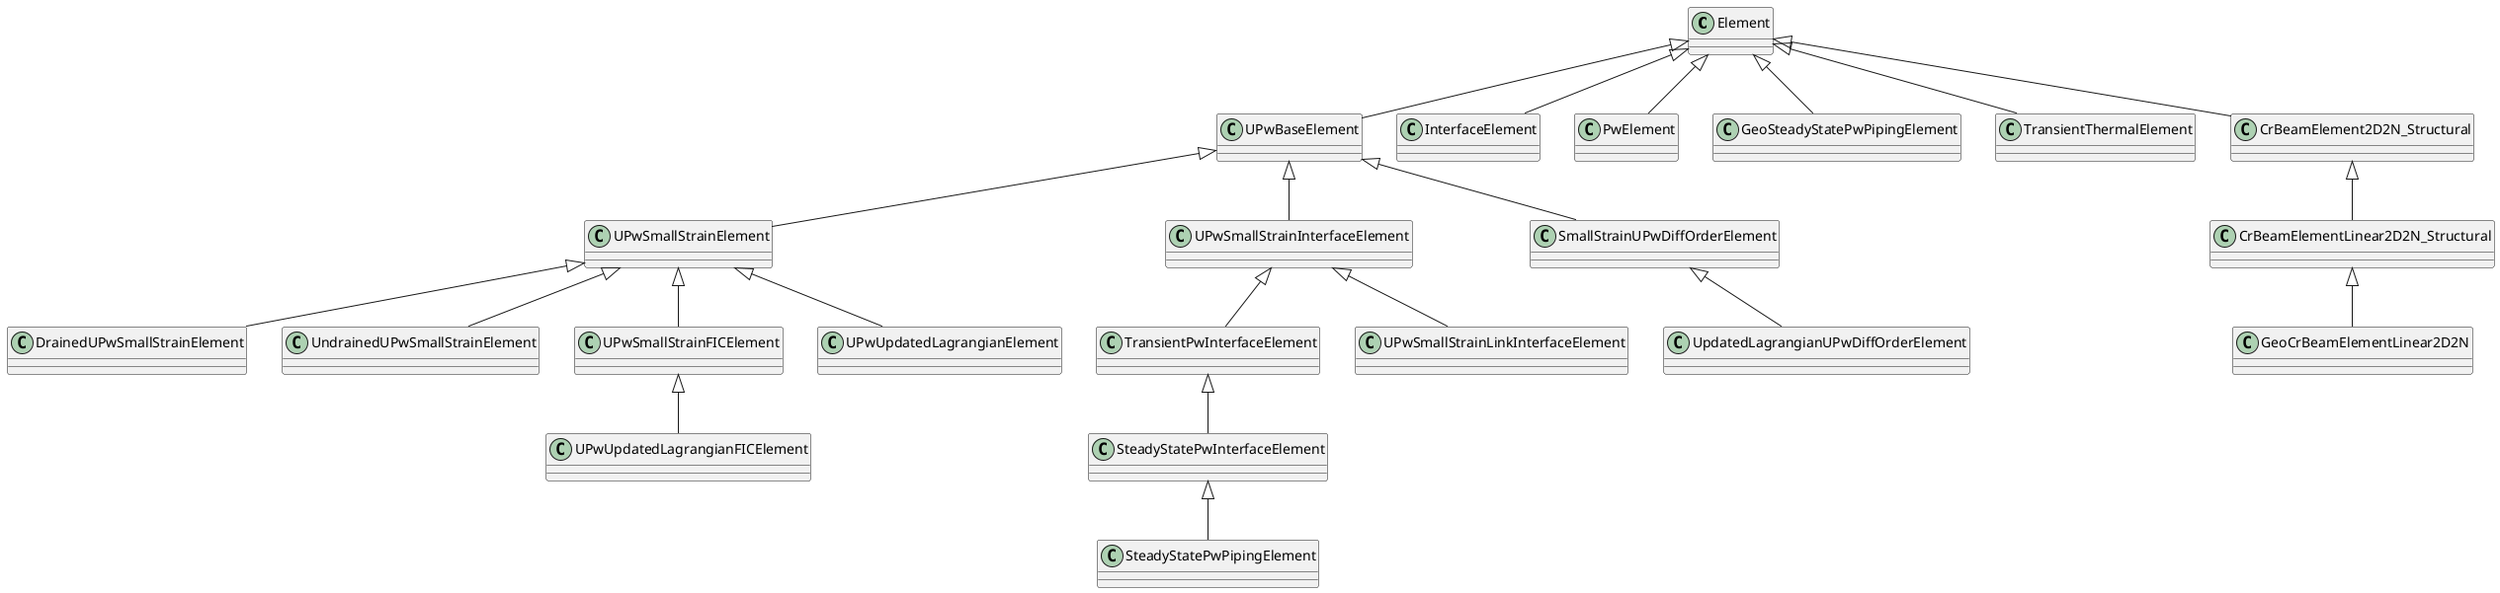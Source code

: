 @startuml
'https://plantuml.com/class-diagram

class Element

'UPW
class UPwBaseElement

class UPwSmallStrainElement
class DrainedUPwSmallStrainElement
class UndrainedUPwSmallStrainElement
class UPwSmallStrainFICElement
class UPwUpdatedLagrangianFICElement
class UPwUpdatedLagrangianElement

class UPwSmallStrainInterfaceElement
class TransientPwInterfaceElement
class SteadyStatePwInterfaceElement
class SteadyStatePwPipingElement
class UPwSmallStrainLinkInterfaceElement

Element <|-- UPwBaseElement
UPwBaseElement <|-- UPwSmallStrainElement

UPwSmallStrainElement <|-- DrainedUPwSmallStrainElement
UPwSmallStrainElement <|-- UndrainedUPwSmallStrainElement
UPwSmallStrainElement <|-- UPwSmallStrainFICElement
UPwSmallStrainFICElement <|-- UPwUpdatedLagrangianFICElement
UPwSmallStrainElement <|-- UPwUpdatedLagrangianElement

'
'
'Diff Order
class SmallStrainUPwDiffOrderElement
class UpdatedLagrangianUPwDiffOrderElement

UPwBaseElement <|-- SmallStrainUPwDiffOrderElement
SmallStrainUPwDiffOrderElement <|-- UpdatedLagrangianUPwDiffOrderElement

UPwBaseElement <|-- UPwSmallStrainInterfaceElement
UPwSmallStrainInterfaceElement <|-- TransientPwInterfaceElement
TransientPwInterfaceElement <|-- SteadyStatePwInterfaceElement
SteadyStatePwInterfaceElement <|-- SteadyStatePwPipingElement
UPwSmallStrainInterfaceElement <|-- UPwSmallStrainLinkInterfaceElement

class InterfaceElement
Element <|-- InterfaceElement

'Pw Elements
class PwElement
class GeoSteadyStatePwPipingElement

Element <|-- PwElement
Element <|-- GeoSteadyStatePwPipingElement

''Thermal
class TransientThermalElement
Element <|-- TransientThermalElement
'
'
'Structural
class CrBeamElement2D2N_Structural
class CrBeamElementLinear2D2N_Structural
class GeoCrBeamElementLinear2D2N

Element <|-- CrBeamElement2D2N_Structural
CrBeamElement2D2N_Structural <|-- CrBeamElementLinear2D2N_Structural
CrBeamElementLinear2D2N_Structural <|-- GeoCrBeamElementLinear2D2N

@enduml
